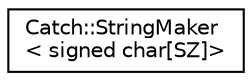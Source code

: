 digraph "Graphical Class Hierarchy"
{
  edge [fontname="Helvetica",fontsize="10",labelfontname="Helvetica",labelfontsize="10"];
  node [fontname="Helvetica",fontsize="10",shape=record];
  rankdir="LR";
  Node0 [label="Catch::StringMaker\l\< signed char[SZ]\>",height=0.2,width=0.4,color="black", fillcolor="white", style="filled",URL="$structCatch_1_1StringMaker_3_01signed_01char[SZ]_4.html"];
}
